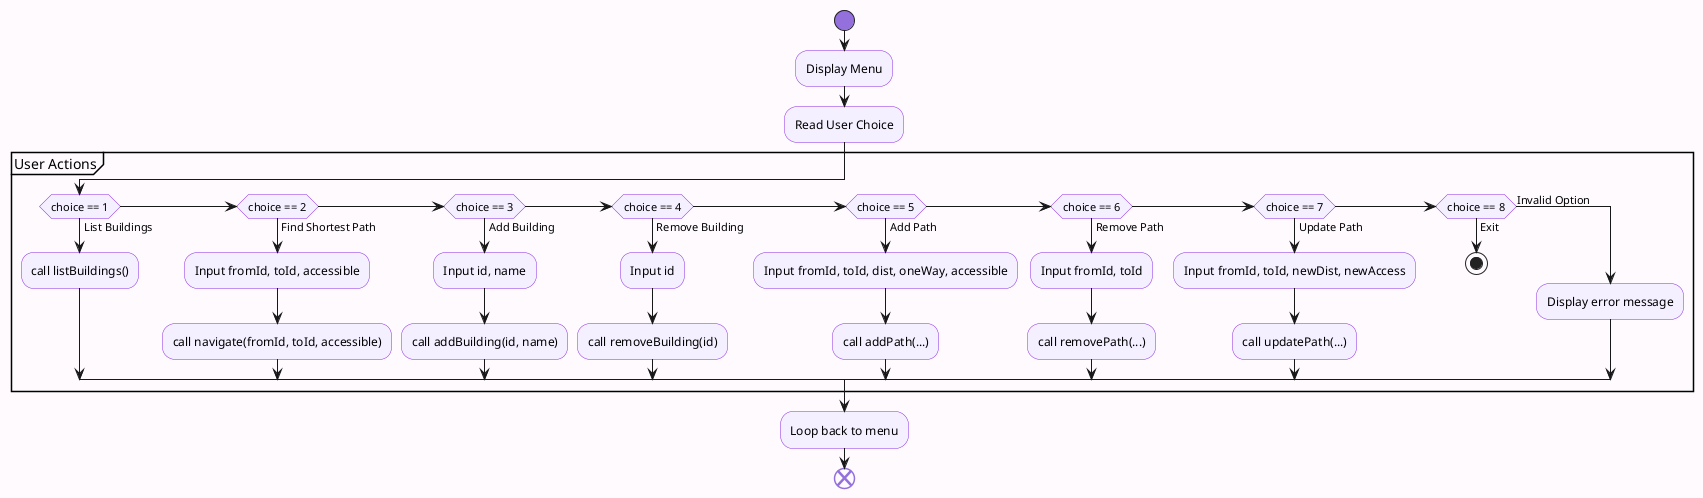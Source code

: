 @startuml
skinparam backgroundColor #fefafe
skinparam activity {
    StartColor #9370DB
    EndColor #9370DB
    BarColor #B599E5
    BackgroundColor #f5f0ff
    BorderColor #8A2BE2
}

start

:Display Menu;
:Read User Choice;

partition "User Actions" {
    if (choice == 1) then (List Buildings)
        :call listBuildings();
    elseif (choice == 2) then (Find Shortest Path)
        :Input fromId, toId, accessible;
        :call navigate(fromId, toId, accessible);
    elseif (choice == 3) then (Add Building)
        :Input id, name;
        :call addBuilding(id, name);
    elseif (choice == 4) then (Remove Building)
        :Input id;
        :call removeBuilding(id);
    elseif (choice == 5) then (Add Path)
        :Input fromId, toId, dist, oneWay, accessible;
        :call addPath(...);
    elseif (choice == 6) then (Remove Path)
        :Input fromId, toId;
        :call removePath(...);
    elseif (choice == 7) then (Update Path)
        :Input fromId, toId, newDist, newAccess;
        :call updatePath(...);
    elseif (choice == 8) then (Exit)
        stop
    else (Invalid Option)
        :Display error message;
    endif
}

:Loop back to menu;

end
@enduml
